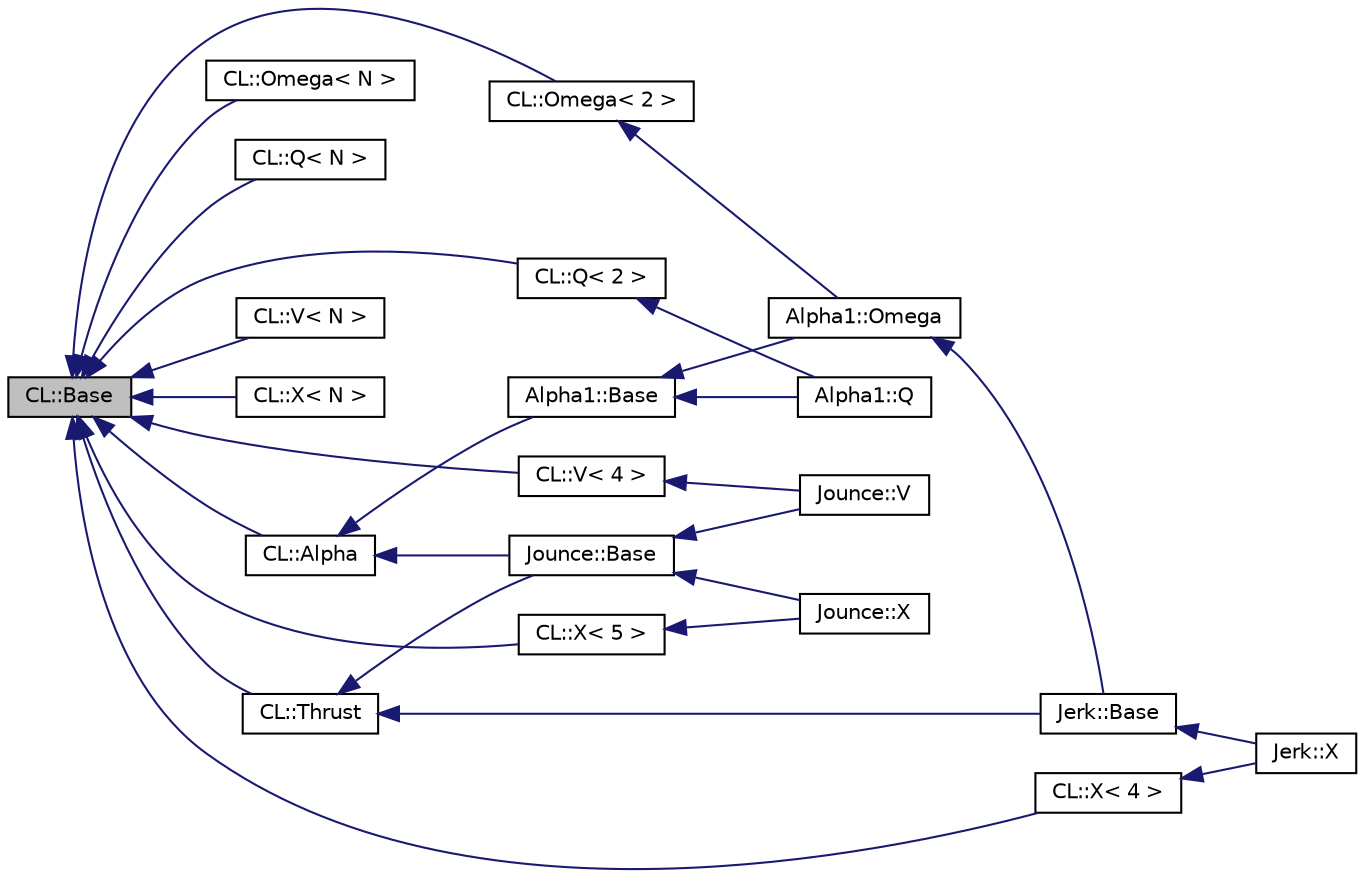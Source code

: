 digraph G
{
  edge [fontname="Helvetica",fontsize="10",labelfontname="Helvetica",labelfontsize="10"];
  node [fontname="Helvetica",fontsize="10",shape=record];
  rankdir=LR;
  Node1 [label="CL::Base",height=0.2,width=0.4,color="black", fillcolor="grey75", style="filled" fontcolor="black"];
  Node1 -> Node2 [dir=back,color="midnightblue",fontsize="10",style="solid",fontname="Helvetica"];
  Node2 [label="CL::Alpha",height=0.2,width=0.4,color="black", fillcolor="white", style="filled",URL="$classCL_1_1Alpha.html"];
  Node2 -> Node3 [dir=back,color="midnightblue",fontsize="10",style="solid",fontname="Helvetica"];
  Node3 [label="Alpha1::Base",height=0.2,width=0.4,color="black", fillcolor="white", style="filled",URL="$classAlpha1_1_1Base.html"];
  Node3 -> Node4 [dir=back,color="midnightblue",fontsize="10",style="solid",fontname="Helvetica"];
  Node4 [label="Alpha1::Omega",height=0.2,width=0.4,color="black", fillcolor="white", style="filled",URL="$classAlpha1_1_1Omega.html"];
  Node4 -> Node5 [dir=back,color="midnightblue",fontsize="10",style="solid",fontname="Helvetica"];
  Node5 [label="Jerk::Base",height=0.2,width=0.4,color="black", fillcolor="white", style="filled",URL="$classJerk_1_1Base.html"];
  Node5 -> Node6 [dir=back,color="midnightblue",fontsize="10",style="solid",fontname="Helvetica"];
  Node6 [label="Jerk::X",height=0.2,width=0.4,color="black", fillcolor="white", style="filled",URL="$classJerk_1_1X.html"];
  Node3 -> Node7 [dir=back,color="midnightblue",fontsize="10",style="solid",fontname="Helvetica"];
  Node7 [label="Alpha1::Q",height=0.2,width=0.4,color="black", fillcolor="white", style="filled",URL="$classAlpha1_1_1Q.html"];
  Node2 -> Node8 [dir=back,color="midnightblue",fontsize="10",style="solid",fontname="Helvetica"];
  Node8 [label="Jounce::Base",height=0.2,width=0.4,color="black", fillcolor="white", style="filled",URL="$classJounce_1_1Base.html"];
  Node8 -> Node9 [dir=back,color="midnightblue",fontsize="10",style="solid",fontname="Helvetica"];
  Node9 [label="Jounce::V",height=0.2,width=0.4,color="black", fillcolor="white", style="filled",URL="$classJounce_1_1V.html"];
  Node8 -> Node10 [dir=back,color="midnightblue",fontsize="10",style="solid",fontname="Helvetica"];
  Node10 [label="Jounce::X",height=0.2,width=0.4,color="black", fillcolor="white", style="filled",URL="$classJounce_1_1X.html"];
  Node1 -> Node11 [dir=back,color="midnightblue",fontsize="10",style="solid",fontname="Helvetica"];
  Node11 [label="CL::Omega\< N \>",height=0.2,width=0.4,color="black", fillcolor="white", style="filled",URL="$classCL_1_1Omega.html"];
  Node1 -> Node12 [dir=back,color="midnightblue",fontsize="10",style="solid",fontname="Helvetica"];
  Node12 [label="CL::Q\< N \>",height=0.2,width=0.4,color="black", fillcolor="white", style="filled",URL="$classCL_1_1Q.html"];
  Node1 -> Node13 [dir=back,color="midnightblue",fontsize="10",style="solid",fontname="Helvetica"];
  Node13 [label="CL::Thrust",height=0.2,width=0.4,color="black", fillcolor="white", style="filled",URL="$classCL_1_1Thrust.html"];
  Node13 -> Node5 [dir=back,color="midnightblue",fontsize="10",style="solid",fontname="Helvetica"];
  Node13 -> Node8 [dir=back,color="midnightblue",fontsize="10",style="solid",fontname="Helvetica"];
  Node1 -> Node14 [dir=back,color="midnightblue",fontsize="10",style="solid",fontname="Helvetica"];
  Node14 [label="CL::V\< N \>",height=0.2,width=0.4,color="black", fillcolor="white", style="filled",URL="$classCL_1_1V.html"];
  Node1 -> Node15 [dir=back,color="midnightblue",fontsize="10",style="solid",fontname="Helvetica"];
  Node15 [label="CL::X\< N \>",height=0.2,width=0.4,color="black", fillcolor="white", style="filled",URL="$classCL_1_1X.html"];
  Node1 -> Node16 [dir=back,color="midnightblue",fontsize="10",style="solid",fontname="Helvetica"];
  Node16 [label="CL::Omega\< 2 \>",height=0.2,width=0.4,color="black", fillcolor="white", style="filled",URL="$classCL_1_1Omega.html"];
  Node16 -> Node4 [dir=back,color="midnightblue",fontsize="10",style="solid",fontname="Helvetica"];
  Node1 -> Node17 [dir=back,color="midnightblue",fontsize="10",style="solid",fontname="Helvetica"];
  Node17 [label="CL::Q\< 2 \>",height=0.2,width=0.4,color="black", fillcolor="white", style="filled",URL="$classCL_1_1Q.html"];
  Node17 -> Node7 [dir=back,color="midnightblue",fontsize="10",style="solid",fontname="Helvetica"];
  Node1 -> Node18 [dir=back,color="midnightblue",fontsize="10",style="solid",fontname="Helvetica"];
  Node18 [label="CL::V\< 4 \>",height=0.2,width=0.4,color="black", fillcolor="white", style="filled",URL="$classCL_1_1V.html"];
  Node18 -> Node9 [dir=back,color="midnightblue",fontsize="10",style="solid",fontname="Helvetica"];
  Node1 -> Node19 [dir=back,color="midnightblue",fontsize="10",style="solid",fontname="Helvetica"];
  Node19 [label="CL::X\< 4 \>",height=0.2,width=0.4,color="black", fillcolor="white", style="filled",URL="$classCL_1_1X.html"];
  Node19 -> Node6 [dir=back,color="midnightblue",fontsize="10",style="solid",fontname="Helvetica"];
  Node1 -> Node20 [dir=back,color="midnightblue",fontsize="10",style="solid",fontname="Helvetica"];
  Node20 [label="CL::X\< 5 \>",height=0.2,width=0.4,color="black", fillcolor="white", style="filled",URL="$classCL_1_1X.html"];
  Node20 -> Node10 [dir=back,color="midnightblue",fontsize="10",style="solid",fontname="Helvetica"];
}
